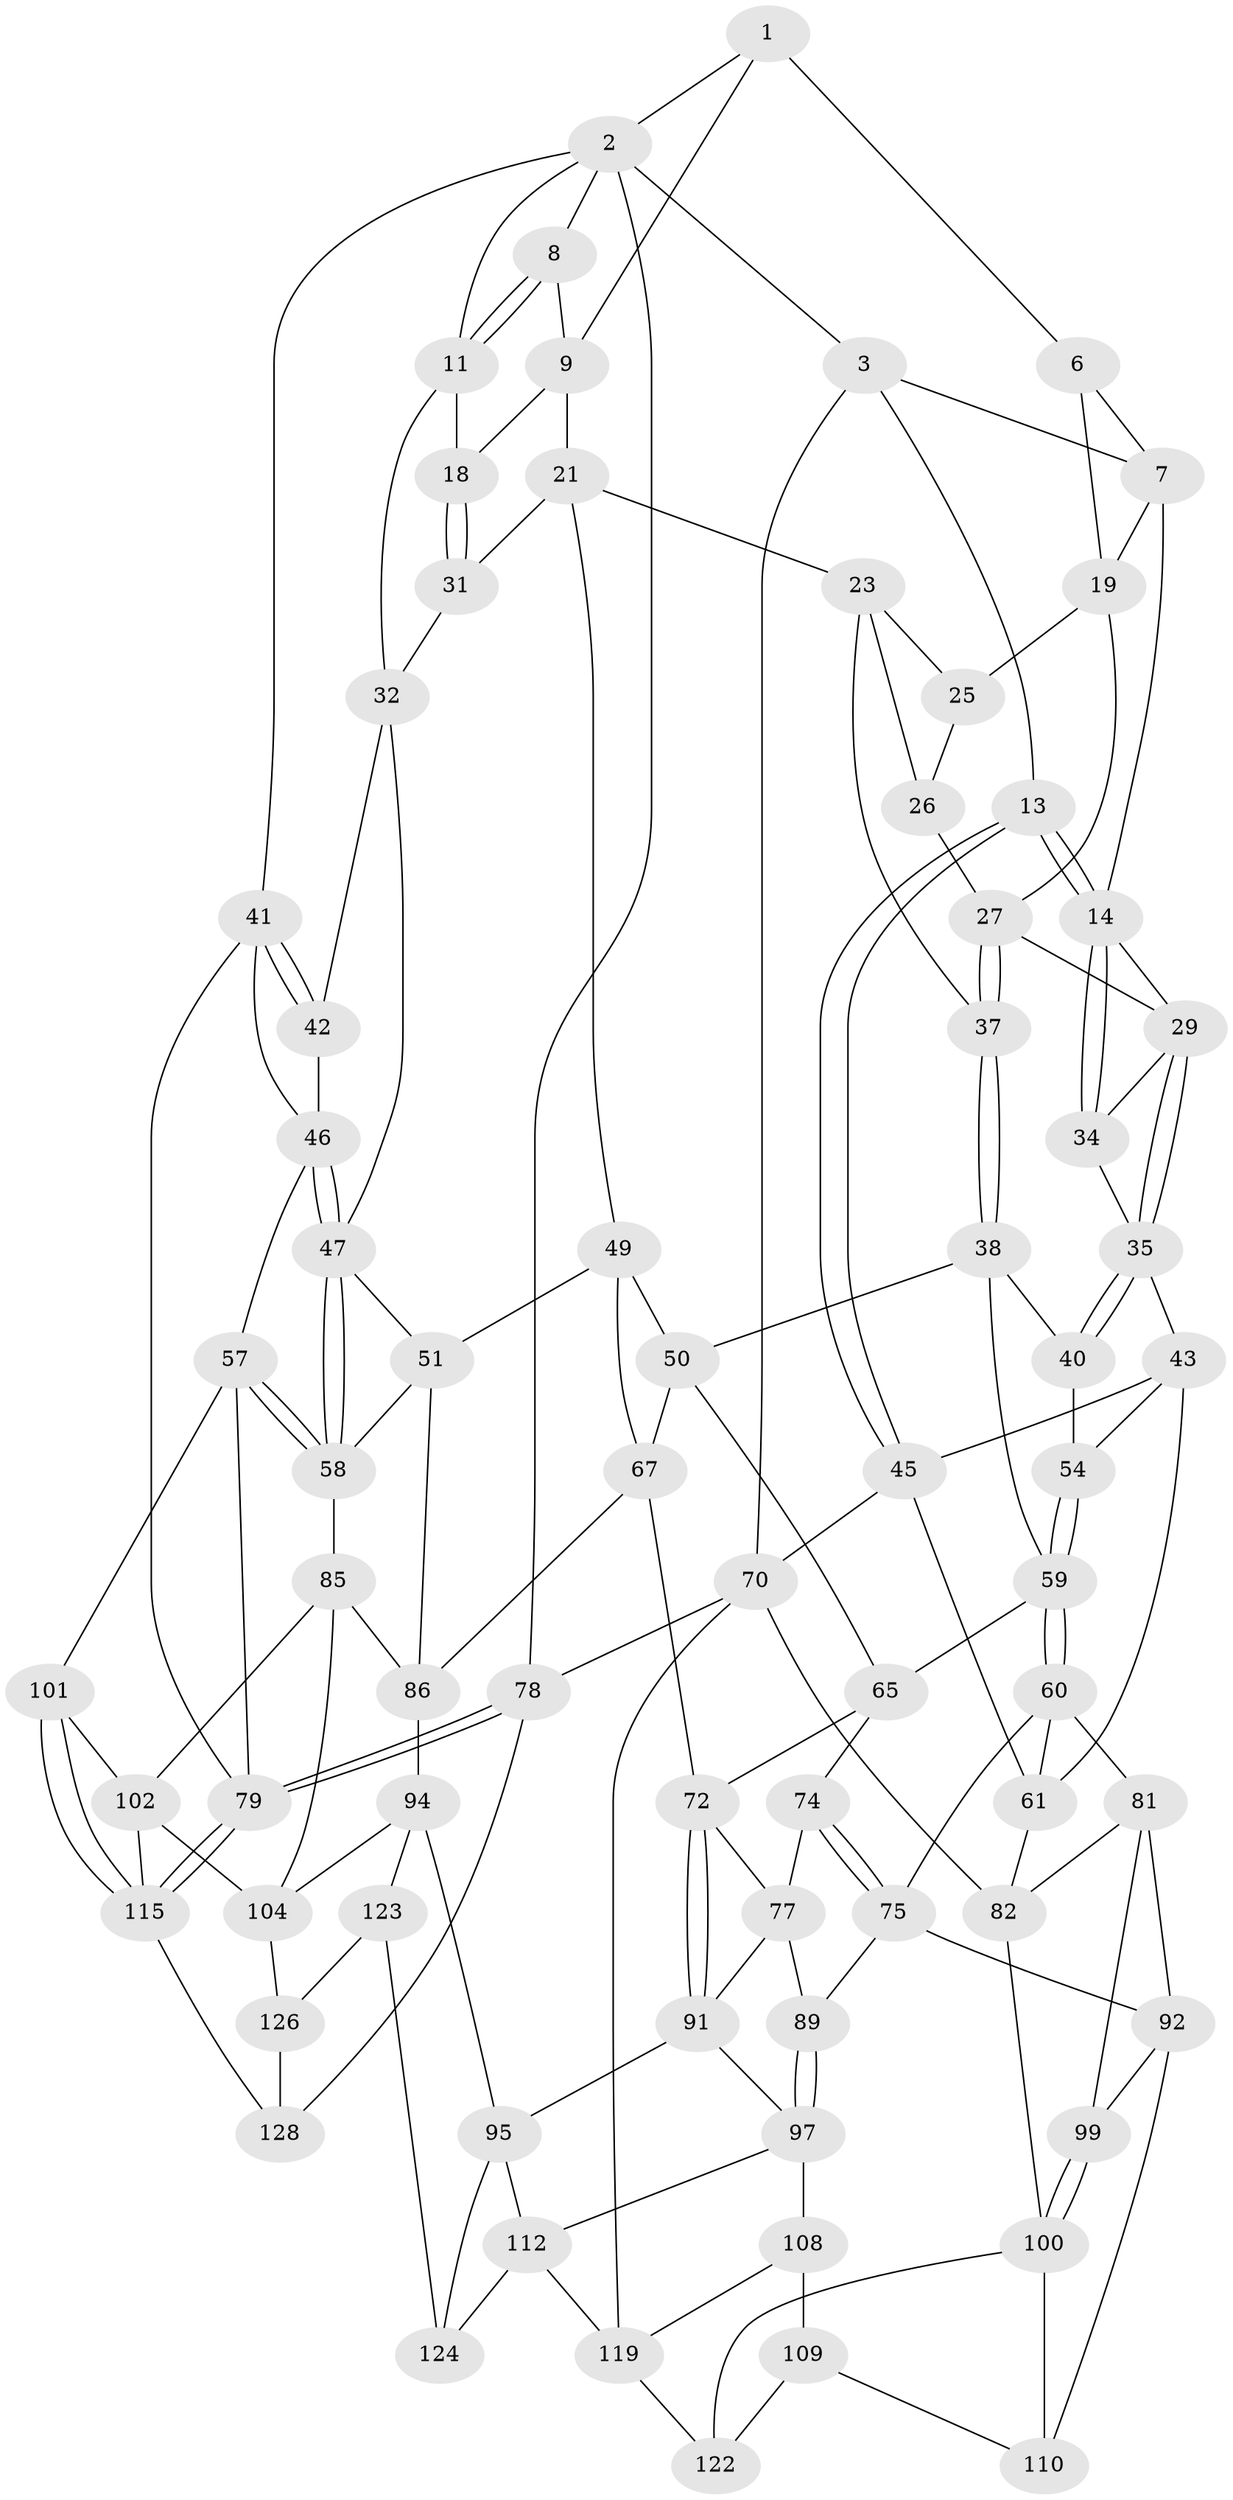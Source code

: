 // original degree distribution, {3: 0.015503875968992248, 4: 0.24031007751937986, 5: 0.5271317829457365, 6: 0.21705426356589147}
// Generated by graph-tools (version 1.1) at 2025/42/03/06/25 10:42:36]
// undirected, 75 vertices, 161 edges
graph export_dot {
graph [start="1"]
  node [color=gray90,style=filled];
  1 [pos="+0.6589263858620102+0",super="+5"];
  2 [pos="+0.7398052868299815+0",super="+12"];
  3 [pos="+0+0",super="+4"];
  6 [pos="+0.4017357234685266+0.06930483742989892"];
  7 [pos="+0.3984734910680959+0.04157941836382067",super="+16"];
  8 [pos="+0.8122705436064395+0"];
  9 [pos="+0.7834103813847089+0.09299664646256155",super="+10"];
  11 [pos="+1+0.18841373204531703",super="+17"];
  13 [pos="+0+0"];
  14 [pos="+0+0",super="+15"];
  18 [pos="+0.8047706364498664+0.2078322806674787"];
  19 [pos="+0.3887253157014651+0.10170600693032328",super="+20"];
  21 [pos="+0.5989972136091324+0.2646404238027249",super="+22"];
  23 [pos="+0.5336610663321965+0.2817835861226611",super="+24"];
  25 [pos="+0.4044715433672884+0.16086969320098438"];
  26 [pos="+0.3724675008107473+0.24394066122023764"];
  27 [pos="+0.32234728859354694+0.27372578656876423",super="+28"];
  29 [pos="+0.19947931340955527+0.27489890021523394",super="+30"];
  31 [pos="+0.6789295998509866+0.295596251322966"];
  32 [pos="+0.85961873388868+0.3248491503673461",super="+33"];
  34 [pos="+0.09413726977481121+0.3444128095251994"];
  35 [pos="+0.2111621558953486+0.3929160883905739",super="+36"];
  37 [pos="+0.3402416664263183+0.34230853884260937"];
  38 [pos="+0.32702535768037877+0.3996548263341627",super="+39"];
  40 [pos="+0.22349249392727621+0.40821988360942113"];
  41 [pos="+1+0.345067246845137",super="+55"];
  42 [pos="+0.8805084946759446+0.374940625028441"];
  43 [pos="+0.08885363141034404+0.37734008156730064",super="+44"];
  45 [pos="+0+0.48145884413460754",super="+69"];
  46 [pos="+0.8594398978226073+0.42018060722819056",super="+56"];
  47 [pos="+0.822256348637903+0.44335731357158525",super="+48"];
  49 [pos="+0.5137203689987491+0.44076320125569035",super="+53"];
  50 [pos="+0.40956301907667214+0.4389767354138303",super="+64"];
  51 [pos="+0.6612887248506057+0.5305452051103635",super="+52"];
  54 [pos="+0.11825512342009067+0.45260268627765693"];
  57 [pos="+0.981606235537676+0.6166507708942282",super="+84"];
  58 [pos="+0.8478188064690311+0.6196220740494117",super="+63"];
  59 [pos="+0.07732815370444425+0.5287683545611931",super="+62"];
  60 [pos="+0.06425535710928955+0.5417988783430029",super="+76"];
  61 [pos="+0.04562510223344912+0.5382884507024632",super="+83"];
  65 [pos="+0.37817078606479926+0.5510686249433367",super="+66"];
  67 [pos="+0.5612732516039209+0.5692667545554907",super="+68"];
  70 [pos="+0+0.9535423786560927",super="+71"];
  72 [pos="+0.4004595287654485+0.6534043893014299",super="+73"];
  74 [pos="+0.23507101801402958+0.5958563618668714"];
  75 [pos="+0.14686925236985282+0.6111470782967716",super="+90"];
  77 [pos="+0.24969188315565338+0.6124320214924087",super="+88"];
  78 [pos="+1+1"];
  79 [pos="+1+0.989394809958777",super="+80"];
  81 [pos="+0.08017578306248907+0.7004769334791633",super="+93"];
  82 [pos="+0.06456099460713016+0.7015628005177076",super="+98"];
  85 [pos="+0.8385263890052534+0.6266484822866407",super="+103"];
  86 [pos="+0.7324363499992559+0.6741907010047709",super="+87"];
  89 [pos="+0.26816170961937597+0.7190621923825115"];
  91 [pos="+0.39500899571518805+0.6669845471787982",super="+96"];
  92 [pos="+0.1760879955782437+0.7396115149297018",super="+106"];
  94 [pos="+0.5811467610339829+0.7817569594444506",super="+105"];
  95 [pos="+0.502695397741534+0.7926919036641994",super="+111"];
  97 [pos="+0.29777844527513625+0.7545319252580894",super="+107"];
  99 [pos="+0.09796325188699503+0.7381244420330418"];
  100 [pos="+0.05634182737855205+0.8548410486657351",super="+116"];
  101 [pos="+0.9272610713236232+0.8249500626641497"];
  102 [pos="+0.841717520719806+0.7836218446109801",super="+113"];
  104 [pos="+0.6841228499503194+0.8427231558982192",super="+114"];
  108 [pos="+0.2910271226665809+0.8108852762322633",super="+120"];
  109 [pos="+0.20836281139486132+0.8442397451853236",super="+121"];
  110 [pos="+0.17346225880046415+0.8311551264545174"];
  112 [pos="+0.31567972556743407+0.8135508726079911",super="+118"];
  115 [pos="+0.9355742922366345+0.8834023401771204",super="+117"];
  119 [pos="+0.31167375800980895+1",super="+125"];
  122 [pos="+0.1263771282620281+0.9359290910747703"];
  123 [pos="+0.4957448591500041+1"];
  124 [pos="+0.36912083827559306+1"];
  126 [pos="+0.6873872668777653+0.8768727675318021",super="+127"];
  128 [pos="+0.8492707445386648+1",super="+129"];
  1 -- 2;
  1 -- 6;
  1 -- 9;
  2 -- 3;
  2 -- 8;
  2 -- 41;
  2 -- 11;
  2 -- 78;
  3 -- 13;
  3 -- 70;
  3 -- 7;
  6 -- 7;
  6 -- 19;
  7 -- 19;
  7 -- 14;
  8 -- 9;
  8 -- 11;
  8 -- 11;
  9 -- 18;
  9 -- 21;
  11 -- 32;
  11 -- 18;
  13 -- 14;
  13 -- 14;
  13 -- 45;
  13 -- 45;
  14 -- 34;
  14 -- 34;
  14 -- 29;
  18 -- 31;
  18 -- 31;
  19 -- 25;
  19 -- 27;
  21 -- 31;
  21 -- 49;
  21 -- 23;
  23 -- 37;
  23 -- 25;
  23 -- 26;
  25 -- 26;
  26 -- 27;
  27 -- 37;
  27 -- 37;
  27 -- 29;
  29 -- 35;
  29 -- 35;
  29 -- 34;
  31 -- 32;
  32 -- 42;
  32 -- 47;
  34 -- 35;
  35 -- 40;
  35 -- 40;
  35 -- 43;
  37 -- 38;
  37 -- 38;
  38 -- 50;
  38 -- 40;
  38 -- 59;
  40 -- 54;
  41 -- 42;
  41 -- 42;
  41 -- 46;
  41 -- 79;
  42 -- 46;
  43 -- 54;
  43 -- 45;
  43 -- 61;
  45 -- 61;
  45 -- 70;
  46 -- 47;
  46 -- 47;
  46 -- 57;
  47 -- 58;
  47 -- 58;
  47 -- 51;
  49 -- 50;
  49 -- 67;
  49 -- 51;
  50 -- 65;
  50 -- 67;
  51 -- 86;
  51 -- 58;
  54 -- 59;
  54 -- 59;
  57 -- 58;
  57 -- 58;
  57 -- 101;
  57 -- 79;
  58 -- 85;
  59 -- 60;
  59 -- 60;
  59 -- 65;
  60 -- 61;
  60 -- 81;
  60 -- 75;
  61 -- 82;
  65 -- 74;
  65 -- 72;
  67 -- 72;
  67 -- 86;
  70 -- 78;
  70 -- 119;
  70 -- 82;
  72 -- 91;
  72 -- 91;
  72 -- 77;
  74 -- 75;
  74 -- 75;
  74 -- 77;
  75 -- 89;
  75 -- 92;
  77 -- 89;
  77 -- 91;
  78 -- 79;
  78 -- 79;
  78 -- 128;
  79 -- 115;
  79 -- 115;
  81 -- 82;
  81 -- 99;
  81 -- 92;
  82 -- 100;
  85 -- 86;
  85 -- 104;
  85 -- 102;
  86 -- 94;
  89 -- 97;
  89 -- 97;
  91 -- 97;
  91 -- 95;
  92 -- 99;
  92 -- 110;
  94 -- 95;
  94 -- 104;
  94 -- 123;
  95 -- 112;
  95 -- 124;
  97 -- 112;
  97 -- 108;
  99 -- 100;
  99 -- 100;
  100 -- 122;
  100 -- 110;
  101 -- 102;
  101 -- 115;
  101 -- 115;
  102 -- 104;
  102 -- 115;
  104 -- 126;
  108 -- 109 [weight=2];
  108 -- 119;
  109 -- 110;
  109 -- 122;
  112 -- 124;
  112 -- 119;
  115 -- 128;
  119 -- 122;
  123 -- 124;
  123 -- 126;
  126 -- 128 [weight=2];
}
